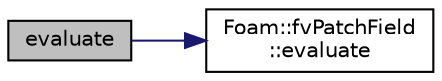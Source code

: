 digraph "evaluate"
{
  bgcolor="transparent";
  edge [fontname="Helvetica",fontsize="10",labelfontname="Helvetica",labelfontsize="10"];
  node [fontname="Helvetica",fontsize="10",shape=record];
  rankdir="LR";
  Node674 [label="evaluate",height=0.2,width=0.4,color="black", fillcolor="grey75", style="filled", fontcolor="black"];
  Node674 -> Node675 [color="midnightblue",fontsize="10",style="solid",fontname="Helvetica"];
  Node675 [label="Foam::fvPatchField\l::evaluate",height=0.2,width=0.4,color="black",URL="$a23169.html#a3b59c070ab0408e3bbb21927540159f4",tooltip="Evaluate the patch field, sets Updated to false. "];
}
